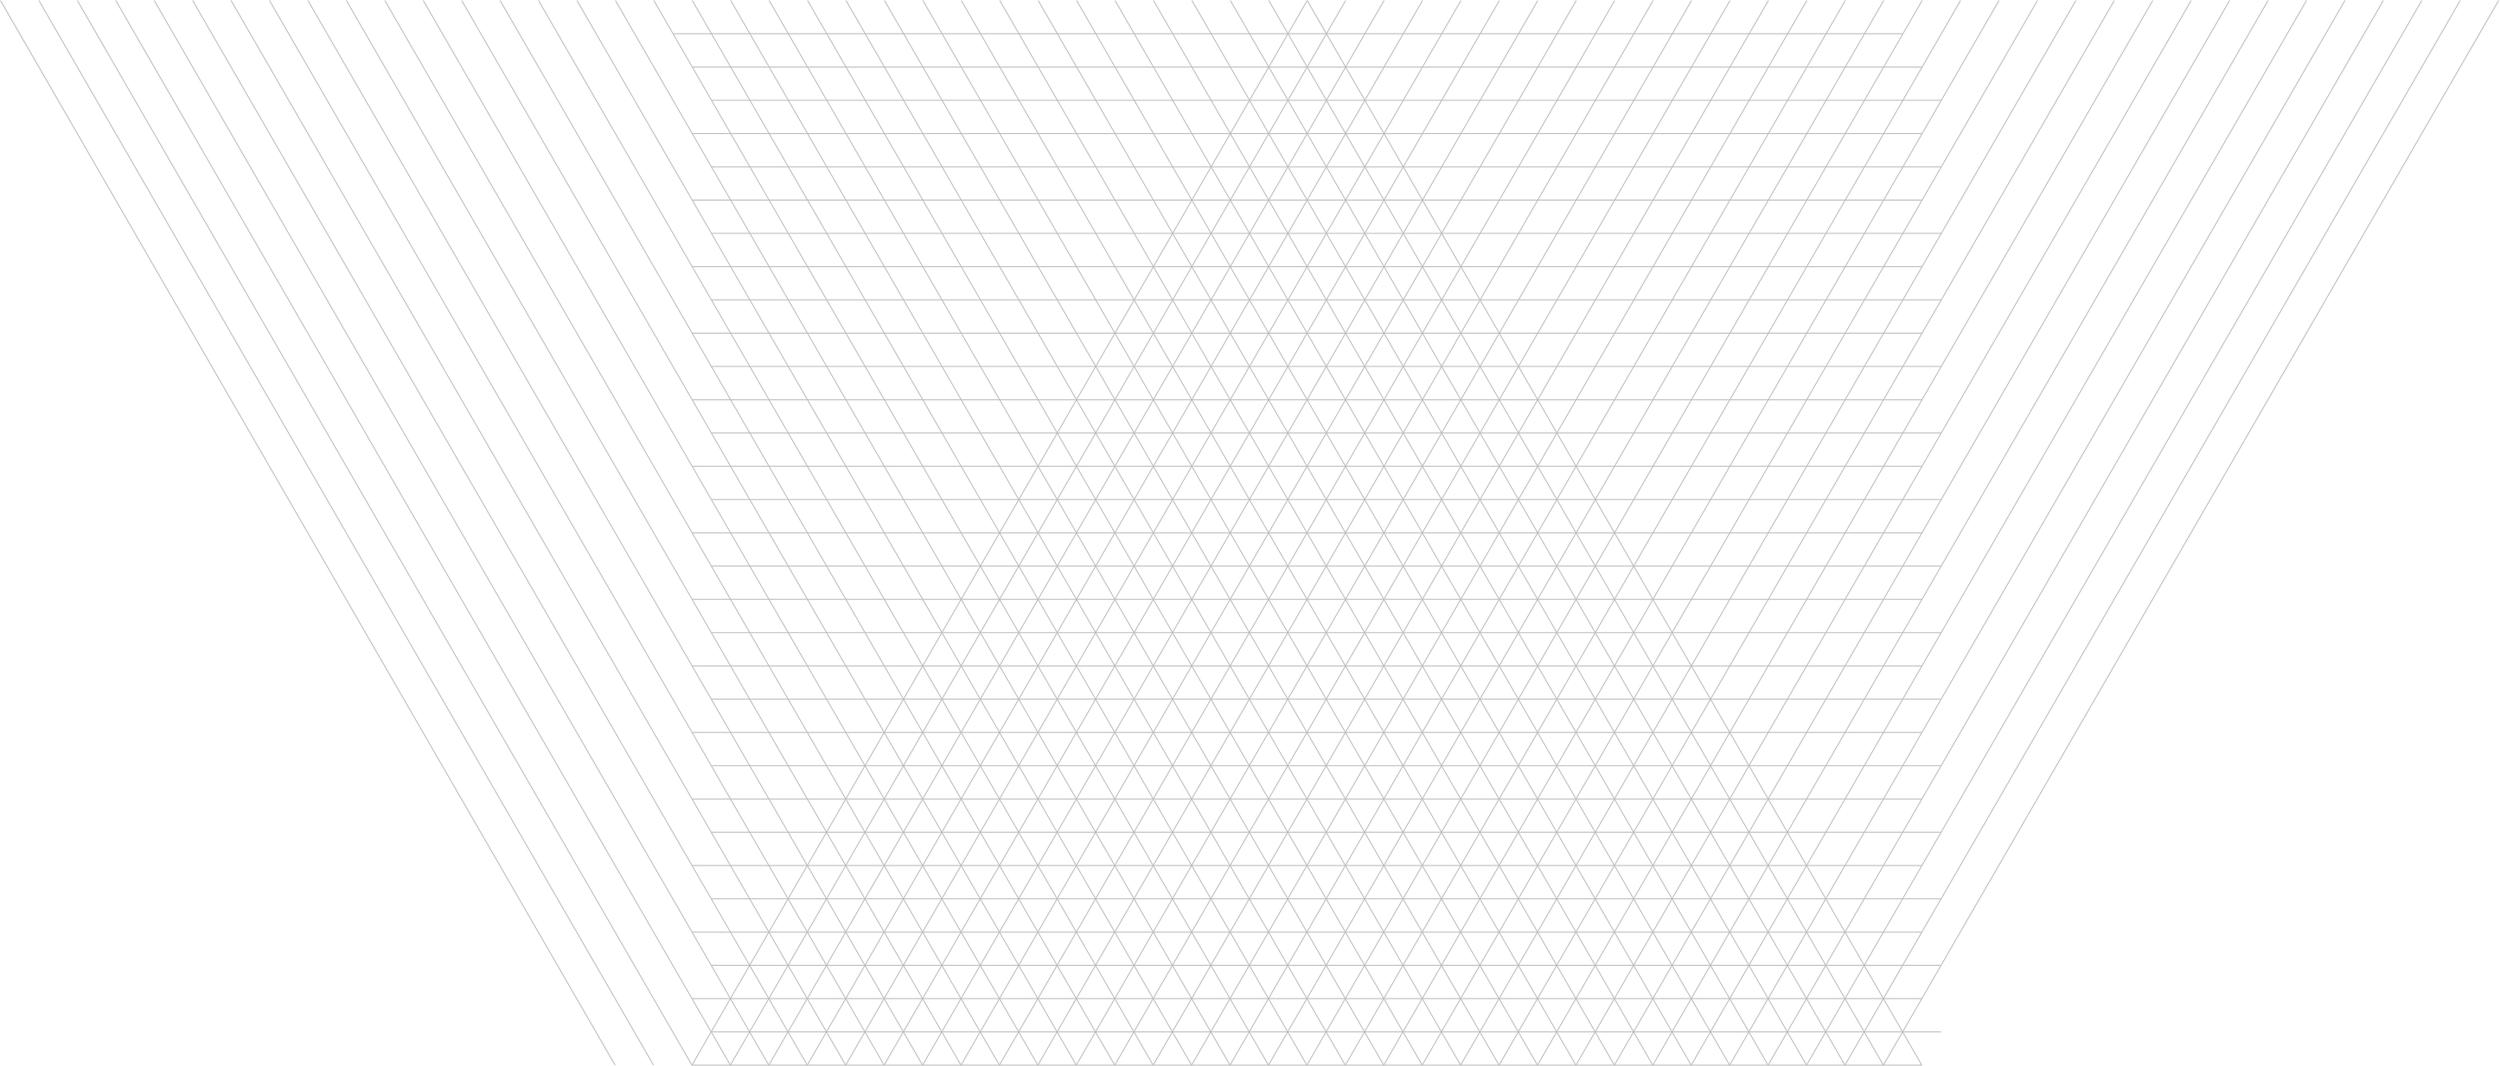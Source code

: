 <?xml version="1.0"?>
<!DOCTYPE ipe SYSTEM "ipe.dtd">
<ipe version="70005" creator="Ipe 7.1.2">
<info created="D:20121213193225" modified="D:20121213193250"/>
<ipestyle name="basic">
<symbol name="arrow/arc(spx)">
<path stroke="sym-stroke" fill="sym-stroke" pen="sym-pen">
0 0 m
-1 0.333 l
-1 -0.333 l
h
</path>
</symbol>
<symbol name="arrow/farc(spx)">
<path stroke="sym-stroke" fill="white" pen="sym-pen">
0 0 m
-1 0.333 l
-1 -0.333 l
h
</path>
</symbol>
<symbol name="mark/circle(sx)" transformations="translations">
<path fill="sym-stroke">
0.6 0 0 0.6 0 0 e
0.4 0 0 0.4 0 0 e
</path>
</symbol>
<symbol name="mark/disk(sx)" transformations="translations">
<path fill="sym-stroke">
0.6 0 0 0.6 0 0 e
</path>
</symbol>
<symbol name="mark/fdisk(sfx)" transformations="translations">
<group>
<path fill="sym-fill">
0.5 0 0 0.5 0 0 e
</path>
<path fill="sym-stroke" fillrule="eofill">
0.6 0 0 0.6 0 0 e
0.4 0 0 0.4 0 0 e
</path>
</group>
</symbol>
<symbol name="mark/box(sx)" transformations="translations">
<path fill="sym-stroke" fillrule="eofill">
-0.6 -0.6 m
0.6 -0.6 l
0.6 0.6 l
-0.6 0.6 l
h
-0.4 -0.4 m
0.4 -0.4 l
0.4 0.4 l
-0.4 0.4 l
h
</path>
</symbol>
<symbol name="mark/square(sx)" transformations="translations">
<path fill="sym-stroke">
-0.6 -0.6 m
0.6 -0.6 l
0.6 0.6 l
-0.6 0.6 l
h
</path>
</symbol>
<symbol name="mark/fsquare(sfx)" transformations="translations">
<group>
<path fill="sym-fill">
-0.5 -0.5 m
0.5 -0.5 l
0.5 0.5 l
-0.5 0.5 l
h
</path>
<path fill="sym-stroke" fillrule="eofill">
-0.6 -0.6 m
0.6 -0.6 l
0.6 0.6 l
-0.6 0.6 l
h
-0.4 -0.4 m
0.4 -0.4 l
0.4 0.4 l
-0.4 0.4 l
h
</path>
</group>
</symbol>
<symbol name="mark/cross(sx)" transformations="translations">
<group>
<path fill="sym-stroke">
-0.43 -0.57 m
0.57 0.43 l
0.43 0.57 l
-0.57 -0.43 l
h
</path>
<path fill="sym-stroke">
-0.43 0.57 m
0.57 -0.43 l
0.43 -0.57 l
-0.57 0.43 l
h
</path>
</group>
</symbol>
<symbol name="arrow/fnormal(spx)">
<path stroke="sym-stroke" fill="white" pen="sym-pen">
0 0 m
-1 0.333 l
-1 -0.333 l
h
</path>
</symbol>
<symbol name="arrow/pointed(spx)">
<path stroke="sym-stroke" fill="sym-stroke" pen="sym-pen">
0 0 m
-1 0.333 l
-0.8 0 l
-1 -0.333 l
h
</path>
</symbol>
<symbol name="arrow/fpointed(spx)">
<path stroke="sym-stroke" fill="white" pen="sym-pen">
0 0 m
-1 0.333 l
-0.8 0 l
-1 -0.333 l
h
</path>
</symbol>
<symbol name="arrow/linear(spx)">
<path stroke="sym-stroke" pen="sym-pen">
-1 0.333 m
0 0 l
-1 -0.333 l
</path>
</symbol>
<symbol name="arrow/fdouble(spx)">
<path stroke="sym-stroke" fill="white" pen="sym-pen">
0 0 m
-1 0.333 l
-1 -0.333 l
h
-1 0 m
-2 0.333 l
-2 -0.333 l
h
</path>
</symbol>
<symbol name="arrow/double(spx)">
<path stroke="sym-stroke" fill="sym-stroke" pen="sym-pen">
0 0 m
-1 0.333 l
-1 -0.333 l
h
-1 0 m
-2 0.333 l
-2 -0.333 l
h
</path>
</symbol>
<pen name="heavier" value="0.8"/>
<pen name="fat" value="1.2"/>
<pen name="ultrafat" value="2"/>
<symbolsize name="large" value="5"/>
<symbolsize name="small" value="2"/>
<symbolsize name="tiny" value="1.1"/>
<arrowsize name="large" value="10"/>
<arrowsize name="small" value="5"/>
<arrowsize name="tiny" value="3"/>
<color name="red" value="1 0 0"/>
<color name="green" value="0 1 0"/>
<color name="blue" value="0 0 1"/>
<color name="yellow" value="1 1 0"/>
<color name="orange" value="1 0.647 0"/>
<color name="gold" value="1 0.843 0"/>
<color name="purple" value="0.627 0.125 0.941"/>
<color name="gray" value="0.745"/>
<color name="brown" value="0.647 0.165 0.165"/>
<color name="navy" value="0 0 0.502"/>
<color name="pink" value="1 0.753 0.796"/>
<color name="seagreen" value="0.18 0.545 0.341"/>
<color name="turquoise" value="0.251 0.878 0.816"/>
<color name="violet" value="0.933 0.51 0.933"/>
<color name="darkblue" value="0 0 0.545"/>
<color name="darkcyan" value="0 0.545 0.545"/>
<color name="darkgray" value="0.663"/>
<color name="darkgreen" value="0 0.392 0"/>
<color name="darkmagenta" value="0.545 0 0.545"/>
<color name="darkorange" value="1 0.549 0"/>
<color name="darkred" value="0.545 0 0"/>
<color name="lightblue" value="0.678 0.847 0.902"/>
<color name="lightcyan" value="0.878 1 1"/>
<color name="lightgray" value="0.827"/>
<color name="lightgreen" value="0.565 0.933 0.565"/>
<color name="lightyellow" value="1 1 0.878"/>
<dashstyle name="dashed" value="[4] 0"/>
<dashstyle name="dotted" value="[1 3] 0"/>
<dashstyle name="dash dotted" value="[4 2 1 2] 0"/>
<dashstyle name="dash dot dotted" value="[4 2 1 2 1 2] 0"/>
<textsize name="large" value="\large"/>
<textsize name="Large" value="\Large"/>
<textsize name="LARGE" value="\LARGE"/>
<textsize name="huge" value="\huge"/>
<textsize name="Huge" value="\Huge"/>
<textsize name="small" value="\small"/>
<textsize name="footnote" value="\footnotesize"/>
<textsize name="tiny" value="\tiny"/>
<textstyle name="center" begin="\begin{center}" end="\end{center}"/>
<textstyle name="itemize" begin="\begin{itemize}" end="\end{itemize}"/>
<textstyle name="item" begin="\begin{itemize}\item{}" end="\end{itemize}"/>
<gridsize name="4 pts" value="4"/>
<gridsize name="8 pts (~3 mm)" value="8"/>
<gridsize name="16 pts (~6 mm)" value="16"/>
<gridsize name="32 pts (~12 mm)" value="32"/>
<gridsize name="10 pts (~3.5 mm)" value="10"/>
<gridsize name="20 pts (~7 mm)" value="20"/>
<gridsize name="14 pts (~5 mm)" value="14"/>
<gridsize name="28 pts (~10 mm)" value="28"/>
<gridsize name="56 pts (~20 mm)" value="56"/>
<anglesize name="90 deg" value="90"/>
<anglesize name="60 deg" value="60"/>
<anglesize name="45 deg" value="45"/>
<anglesize name="30 deg" value="30"/>
<anglesize name="22.5 deg" value="22.5"/>
<tiling name="falling" angle="-60" step="4" width="1"/>
<tiling name="rising" angle="30" step="4" width="1"/>
</ipestyle>
<page>
<layer name="alpha"/>
<view layers="alpha" active="alpha"/>
<group layer="alpha">
<path stroke="gray">
64 256 m
576 256 l
</path>
<path stroke="gray">
320.138 699.325 m
576 256 l
</path>
<path stroke="gray">
320.138 699.325 m
64 256 l
</path>
<path matrix="1 0 0 1 16 0" stroke="gray">
320.138 699.325 m
64 256 l
</path>
<path matrix="1 0 0 1 32 0" stroke="gray">
320.138 699.325 m
64 256 l
</path>
<path matrix="1 0 0 1 48 0" stroke="gray">
320.138 699.325 m
64 256 l
</path>
<path matrix="1 0 0 1 64 0" stroke="gray">
320.138 699.325 m
64 256 l
</path>
<path matrix="1 0 0 1 80 0" stroke="gray">
320.138 699.325 m
64 256 l
</path>
<path matrix="1 0 0 1 96 0" stroke="gray">
320.138 699.325 m
64 256 l
</path>
<path matrix="1 0 0 1 112 0" stroke="gray">
320.138 699.325 m
64 256 l
</path>
<path matrix="1 0 0 1 128 0" stroke="gray">
320.138 699.325 m
64 256 l
</path>
<path matrix="1 0 0 1 144 0" stroke="gray">
320.138 699.325 m
64 256 l
</path>
<path matrix="1 0 0 1 160 0" stroke="gray">
320.138 699.325 m
64 256 l
</path>
<path matrix="1 0 0 1 176 0" stroke="gray">
320.138 699.325 m
64 256 l
</path>
<path matrix="1 0 0 1 192 0" stroke="gray">
320.138 699.325 m
64 256 l
</path>
<path matrix="1 0 0 1 208 0" stroke="gray">
320.138 699.325 m
64 256 l
</path>
<path matrix="1 0 0 1 224 0" stroke="gray">
320.138 699.325 m
64 256 l
</path>
<path matrix="1 0 0 1 240 0" stroke="gray">
320.138 699.325 m
64 256 l
</path>
<path matrix="1 0 0 1 256 0" stroke="gray">
320.138 699.325 m
64 256 l
</path>
<path matrix="1 0 0 1 272 0" stroke="gray">
320.138 699.325 m
64 256 l
</path>
<path matrix="1 0 0 1 288 0" stroke="gray">
320.138 699.325 m
64 256 l
</path>
<path matrix="1 0 0 1 304 0" stroke="gray">
320.138 699.325 m
64 256 l
</path>
<path matrix="1 0 0 1 320 0" stroke="gray">
320.138 699.325 m
64 256 l
</path>
<path matrix="1 0 0 1 336 0" stroke="gray">
320.138 699.325 m
64 256 l
</path>
<path matrix="1 0 0 1 352 0" stroke="gray">
320.138 699.325 m
64 256 l
</path>
<path matrix="1 0 0 1 368 0" stroke="gray">
320.138 699.325 m
64 256 l
</path>
<path matrix="1 0 0 1 384 0" stroke="gray">
320.138 699.325 m
64 256 l
</path>
<path matrix="1 0 0 1 400 0" stroke="gray">
320.138 699.325 m
64 256 l
</path>
<path matrix="1 0 0 1 416 0" stroke="gray">
320.138 699.325 m
64 256 l
</path>
<path matrix="1 0 0 1 432 0" stroke="gray">
320.138 699.325 m
64 256 l
</path>
<path matrix="1 0 0 1 448 0" stroke="gray">
320.138 699.325 m
64 256 l
</path>
<path matrix="1 0 0 1 464 0" stroke="gray">
320.138 699.325 m
64 256 l
</path>
<path matrix="1 0 0 1 480 0" stroke="gray">
320.138 699.325 m
64 256 l
</path>
<path matrix="1 0 0 1 496 0" stroke="gray">
320.138 699.325 m
64 256 l
</path>
<path matrix="1 0 0 1 -16 0" stroke="gray">
320.138 699.325 m
576 256 l
</path>
<path matrix="1 0 0 1 -32 0" stroke="gray">
320.138 699.325 m
576 256 l
</path>
<path matrix="1 0 0 1 -48 0" stroke="gray">
320.138 699.325 m
576 256 l
</path>
<path matrix="1 0 0 1 -64 0" stroke="gray">
320.138 699.325 m
576 256 l
</path>
<path matrix="1 0 0 1 -80 0" stroke="gray">
320.138 699.325 m
576 256 l
</path>
<path matrix="1 0 0 1 -96 0" stroke="gray">
320.138 699.325 m
576 256 l
</path>
<path matrix="1 0 0 1 -112 0" stroke="gray">
320.138 699.325 m
576 256 l
</path>
<path matrix="1 0 0 1 -128 0" stroke="gray">
320.138 699.325 m
576 256 l
</path>
<path matrix="1 0 0 1 -144 0" stroke="gray">
320.138 699.325 m
576 256 l
</path>
<path matrix="1 0 0 1 -160 0" stroke="gray">
320.138 699.325 m
576 256 l
</path>
<path matrix="1 0 0 1 -176 0" stroke="gray">
320.138 699.325 m
576 256 l
</path>
<path matrix="1 0 0 1 -192 0" stroke="gray">
320.138 699.325 m
576 256 l
</path>
<path matrix="1 0 0 1 -208 0" stroke="gray">
320.138 699.325 m
576 256 l
</path>
<path matrix="1 0 0 1 -224 0" stroke="gray">
320.138 699.325 m
576 256 l
</path>
<path matrix="1 0 0 1 -240 0" stroke="gray">
320.138 699.325 m
576 256 l
</path>
<path matrix="1 0 0 1 -256 0" stroke="gray">
320.138 699.325 m
576 256 l
</path>
<path matrix="1 0 0 1 -272 0" stroke="gray">
320.138 699.325 m
576 256 l
</path>
<path matrix="1 0 0 1 -288 0" stroke="gray">
320.138 699.325 m
576 256 l
</path>
<path matrix="1 0 0 1 -304 0" stroke="gray">
320.138 699.325 m
576 256 l
</path>
<path matrix="1 0 0 1 -320 0" stroke="gray">
320.138 699.325 m
576 256 l
</path>
<path matrix="1 0 0 1 -336 0" stroke="gray">
320.138 699.325 m
576 256 l
</path>
<path matrix="1 0 0 1 -352 0" stroke="gray">
320.138 699.325 m
576 256 l
</path>
<path matrix="1 0 0 1 -368 0" stroke="gray">
320.138 699.325 m
576 256 l
</path>
<path matrix="1 0 0 1 -384 0" stroke="gray">
320.138 699.325 m
576 256 l
</path>
<path matrix="1 0 0 1 -400 0" stroke="gray">
320.138 699.325 m
576 256 l
</path>
<path matrix="1 0 0 1 -416 0" stroke="gray">
320.138 699.325 m
576 256 l
</path>
<path matrix="1 0 0 1 -432 0" stroke="gray">
320.138 699.325 m
576 256 l
</path>
<path matrix="1 0 0 1 -448 0" stroke="gray">
320.138 699.325 m
576 256 l
</path>
<path matrix="1 0 0 1 -464 0" stroke="gray">
320.138 699.325 m
576 256 l
</path>
<path matrix="1 0 0 1 -480 0" stroke="gray">
320.138 699.325 m
576 256 l
</path>
<path matrix="1 0 0 1 -496 0" stroke="gray">
320.138 699.325 m
576 256 l
</path>
<path matrix="1 0 0 1 -512 0" stroke="gray">
320.138 699.325 m
576 256 l
</path>
<path matrix="1 0 0 1 -528 0" stroke="gray">
320.138 699.325 m
576 256 l
</path>
<path matrix="1 0 0 1 -544 0" stroke="gray">
320.138 699.325 m
576 256 l
</path>
<path matrix="1 0 0 1 8.00431 13.8539" stroke="gray">
64 256 m
576 256 l
</path>
<path matrix="1 0 0 1 0.008625 27.7078" stroke="gray">
64 256 m
576 256 l
</path>
<path matrix="1 0 0 1 8.01294 41.5617" stroke="gray">
64 256 m
576 256 l
</path>
<path matrix="1 0 0 1 0.01725 55.4156" stroke="gray">
64 256 m
576 256 l
</path>
<path matrix="1 0 0 1 8.02156 69.2695" stroke="gray">
64 256 m
576 256 l
</path>
<path matrix="1 0 0 1 0.025875 83.1234" stroke="gray">
64 256 m
576 256 l
</path>
<path matrix="1 0 0 1 8.03019 96.9773" stroke="gray">
64 256 m
576 256 l
</path>
<path matrix="1 0 0 1 0.0345 110.831" stroke="gray">
64 256 m
576 256 l
</path>
<path matrix="1 0 0 1 8.03881 124.685" stroke="gray">
64 256 m
576 256 l
</path>
<path matrix="1 0 0 1 0.043125 138.539" stroke="gray">
64 256 m
576 256 l
</path>
<path matrix="1 0 0 1 8.04744 152.393" stroke="gray">
64 256 m
576 256 l
</path>
<path matrix="1 0 0 1 0.05175 166.247" stroke="gray">
64 256 m
576 256 l
</path>
<path matrix="1 0 0 1 8.05606 180.101" stroke="gray">
64 256 m
576 256 l
</path>
<path matrix="1 0 0 1 0.060375 193.955" stroke="gray">
64 256 m
576 256 l
</path>
<path matrix="1 0 0 1 8.06469 207.809" stroke="gray">
64 256 m
576 256 l
</path>
<path matrix="1 0 0 1 0.069 221.663" stroke="gray">
64 256 m
576 256 l
</path>
<path matrix="1 0 0 1 8.07331 235.516" stroke="gray">
64 256 m
576 256 l
</path>
<path matrix="1 0 0 1 0.077625 249.37" stroke="gray">
64 256 m
576 256 l
</path>
<path matrix="1 0 0 1 8.08194 263.224" stroke="gray">
64 256 m
576 256 l
</path>
<path matrix="1 0 0 1 0.08625 277.078" stroke="gray">
64 256 m
576 256 l
</path>
<path matrix="1 0 0 1 8.09056 290.932" stroke="gray">
64 256 m
576 256 l
</path>
<path matrix="1 0 0 1 0.094875 304.786" stroke="gray">
64 256 m
576 256 l
</path>
<path matrix="1 0 0 1 8.09919 318.64" stroke="gray">
64 256 m
576 256 l
</path>
<path matrix="1 0 0 1 0.1035 332.494" stroke="gray">
64 256 m
576 256 l
</path>
<path matrix="1 0 0 1 8.10781 346.348" stroke="gray">
64 256 m
576 256 l
</path>
<path matrix="1 0 0 1 0.112125 360.202" stroke="gray">
64 256 m
576 256 l
</path>
<path matrix="1 0 0 1 8.11644 374.055" stroke="gray">
64 256 m
576 256 l
</path>
<path matrix="1 0 0 1 0.12075 387.909" stroke="gray">
64 256 m
576 256 l
</path>
<path matrix="1 0 0 1 8.12505 401.763" stroke="gray">
64 256 m
576 256 l
</path>
<path matrix="1 0 0 1 0.129364 415.617" stroke="gray">
64 256 m
576 256 l
</path>
<path matrix="1 0 0 1 -7.86632 429.471" stroke="gray">
64 256 m
576 256 l
</path>
</group>
</page>
</ipe>
